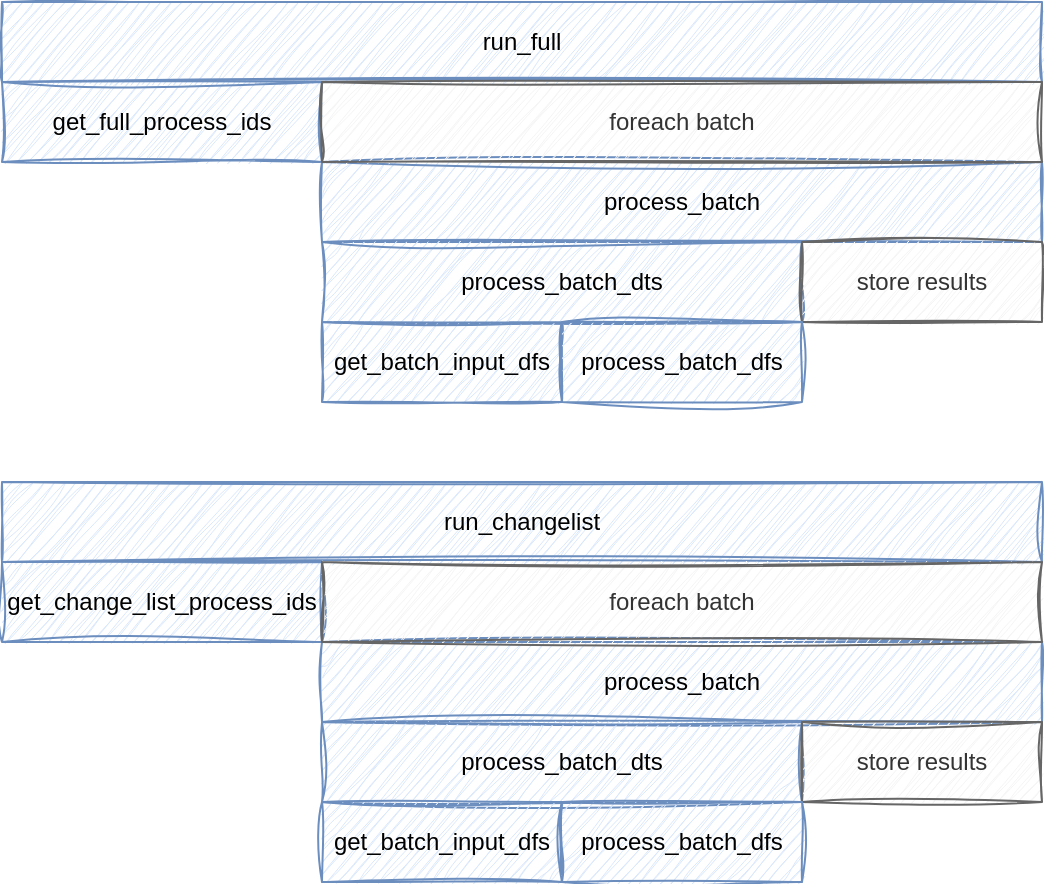 <mxfile>
    <diagram id="_LABzlGnOxJPrFOFE8tK" name="run_full">
        <mxGraphModel dx="824" dy="806" grid="1" gridSize="10" guides="1" tooltips="1" connect="1" arrows="1" fold="1" page="1" pageScale="1" pageWidth="850" pageHeight="1100" background="#ffffff" math="0" shadow="0">
            <root>
                <mxCell id="0"/>
                <mxCell id="1" parent="0"/>
                <mxCell id="2" value="run_full" style="rounded=0;whiteSpace=wrap;html=1;sketch=1;curveFitting=1;jiggle=2;fillColor=#dae8fc;strokeColor=#6c8ebf;" parent="1" vertex="1">
                    <mxGeometry x="40" y="40" width="520" height="40" as="geometry"/>
                </mxCell>
                <mxCell id="3" value="get_full_process_ids" style="rounded=0;whiteSpace=wrap;html=1;sketch=1;curveFitting=1;jiggle=2;fillColor=#dae8fc;strokeColor=#6c8ebf;" parent="1" vertex="1">
                    <mxGeometry x="40" y="80" width="160" height="40" as="geometry"/>
                </mxCell>
                <mxCell id="4" value="process_batch" style="rounded=0;whiteSpace=wrap;html=1;sketch=1;curveFitting=1;jiggle=2;fillColor=#dae8fc;strokeColor=#6c8ebf;" parent="1" vertex="1">
                    <mxGeometry x="200" y="120" width="360" height="40" as="geometry"/>
                </mxCell>
                <mxCell id="5" value="foreach batch" style="rounded=0;whiteSpace=wrap;html=1;sketch=1;curveFitting=1;jiggle=2;fillColor=#f5f5f5;strokeColor=#666666;fontColor=#333333;" parent="1" vertex="1">
                    <mxGeometry x="200" y="80" width="360" height="40" as="geometry"/>
                </mxCell>
                <mxCell id="6" value="process_batch_dts" style="rounded=0;whiteSpace=wrap;html=1;sketch=1;curveFitting=1;jiggle=2;fillColor=#dae8fc;strokeColor=#6c8ebf;" parent="1" vertex="1">
                    <mxGeometry x="200" y="160" width="240" height="40" as="geometry"/>
                </mxCell>
                <mxCell id="7" value="store results" style="rounded=0;whiteSpace=wrap;html=1;sketch=1;curveFitting=1;jiggle=2;fillColor=#f5f5f5;strokeColor=#666666;fontColor=#333333;" parent="1" vertex="1">
                    <mxGeometry x="440" y="160" width="120" height="40" as="geometry"/>
                </mxCell>
                <mxCell id="8" value="get_batch_input_dfs" style="rounded=0;whiteSpace=wrap;html=1;sketch=1;curveFitting=1;jiggle=2;fillColor=#dae8fc;strokeColor=#6c8ebf;" parent="1" vertex="1">
                    <mxGeometry x="200" y="200" width="120" height="40" as="geometry"/>
                </mxCell>
                <mxCell id="9" value="process_batch_dfs" style="rounded=0;whiteSpace=wrap;html=1;sketch=1;curveFitting=1;jiggle=2;fillColor=#dae8fc;strokeColor=#6c8ebf;" parent="1" vertex="1">
                    <mxGeometry x="320" y="200" width="120" height="40" as="geometry"/>
                </mxCell>
                <mxCell id="GeVadQ1i7Gmi9rNTnFdB-9" value="run_changelist" style="rounded=0;whiteSpace=wrap;html=1;sketch=1;curveFitting=1;jiggle=2;fillColor=#dae8fc;strokeColor=#6c8ebf;" vertex="1" parent="1">
                    <mxGeometry x="40" y="280" width="520" height="40" as="geometry"/>
                </mxCell>
                <mxCell id="GeVadQ1i7Gmi9rNTnFdB-10" value="get_change_list_process_ids" style="rounded=0;whiteSpace=wrap;html=1;sketch=1;curveFitting=1;jiggle=2;fillColor=#dae8fc;strokeColor=#6c8ebf;" vertex="1" parent="1">
                    <mxGeometry x="40" y="320" width="160" height="40" as="geometry"/>
                </mxCell>
                <mxCell id="GeVadQ1i7Gmi9rNTnFdB-11" value="process_batch" style="rounded=0;whiteSpace=wrap;html=1;sketch=1;curveFitting=1;jiggle=2;fillColor=#dae8fc;strokeColor=#6c8ebf;" vertex="1" parent="1">
                    <mxGeometry x="200" y="360" width="360" height="40" as="geometry"/>
                </mxCell>
                <mxCell id="GeVadQ1i7Gmi9rNTnFdB-12" value="foreach batch" style="rounded=0;whiteSpace=wrap;html=1;sketch=1;curveFitting=1;jiggle=2;fillColor=#f5f5f5;strokeColor=#666666;fontColor=#333333;" vertex="1" parent="1">
                    <mxGeometry x="200" y="320" width="360" height="40" as="geometry"/>
                </mxCell>
                <mxCell id="GeVadQ1i7Gmi9rNTnFdB-13" value="process_batch_dts" style="rounded=0;whiteSpace=wrap;html=1;sketch=1;curveFitting=1;jiggle=2;fillColor=#dae8fc;strokeColor=#6c8ebf;" vertex="1" parent="1">
                    <mxGeometry x="200" y="400" width="240" height="40" as="geometry"/>
                </mxCell>
                <mxCell id="GeVadQ1i7Gmi9rNTnFdB-14" value="store results" style="rounded=0;whiteSpace=wrap;html=1;sketch=1;curveFitting=1;jiggle=2;fillColor=#f5f5f5;strokeColor=#666666;fontColor=#333333;" vertex="1" parent="1">
                    <mxGeometry x="440" y="400" width="120" height="40" as="geometry"/>
                </mxCell>
                <mxCell id="GeVadQ1i7Gmi9rNTnFdB-15" value="get_batch_input_dfs" style="rounded=0;whiteSpace=wrap;html=1;sketch=1;curveFitting=1;jiggle=2;fillColor=#dae8fc;strokeColor=#6c8ebf;" vertex="1" parent="1">
                    <mxGeometry x="200" y="440" width="120" height="40" as="geometry"/>
                </mxCell>
                <mxCell id="GeVadQ1i7Gmi9rNTnFdB-16" value="process_batch_dfs" style="rounded=0;whiteSpace=wrap;html=1;sketch=1;curveFitting=1;jiggle=2;fillColor=#dae8fc;strokeColor=#6c8ebf;" vertex="1" parent="1">
                    <mxGeometry x="320" y="440" width="120" height="40" as="geometry"/>
                </mxCell>
            </root>
        </mxGraphModel>
    </diagram>
</mxfile>